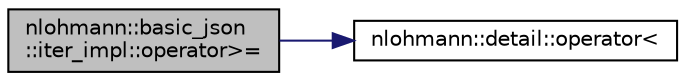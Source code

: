digraph "nlohmann::basic_json::iter_impl::operator&gt;="
{
  edge [fontname="Helvetica",fontsize="10",labelfontname="Helvetica",labelfontsize="10"];
  node [fontname="Helvetica",fontsize="10",shape=record];
  rankdir="LR";
  Node40 [label="nlohmann::basic_json\l::iter_impl::operator\>=",height=0.2,width=0.4,color="black", fillcolor="grey75", style="filled", fontcolor="black"];
  Node40 -> Node41 [color="midnightblue",fontsize="10",style="solid",fontname="Helvetica"];
  Node41 [label="nlohmann::detail::operator\<",height=0.2,width=0.4,color="black", fillcolor="white", style="filled",URL="$namespacenlohmann_1_1detail.html#a09169efff3bd1771fff29bd92cea19e0",tooltip="comparison operator for JSON types "];
}
